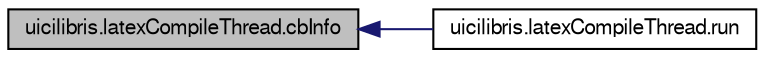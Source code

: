 digraph G
{
  edge [fontname="FreeSans",fontsize="10",labelfontname="FreeSans",labelfontsize="10"];
  node [fontname="FreeSans",fontsize="10",shape=record];
  rankdir="LR";
  Node1 [label="uicilibris.latexCompileThread.cbInfo",height=0.2,width=0.4,color="black", fillcolor="grey75", style="filled" fontcolor="black"];
  Node1 -> Node2 [dir="back",color="midnightblue",fontsize="10",style="solid",fontname="FreeSans"];
  Node2 [label="uicilibris.latexCompileThread.run",height=0.2,width=0.4,color="black", fillcolor="white", style="filled",URL="$classuicilibris_1_1latexCompileThread.html#a96c9b7bd10cb6c01422d7f1c11f7b3e1",tooltip="creates an object which owns a temporary directory, launches a compilation of Latex sources inside it..."];
}
